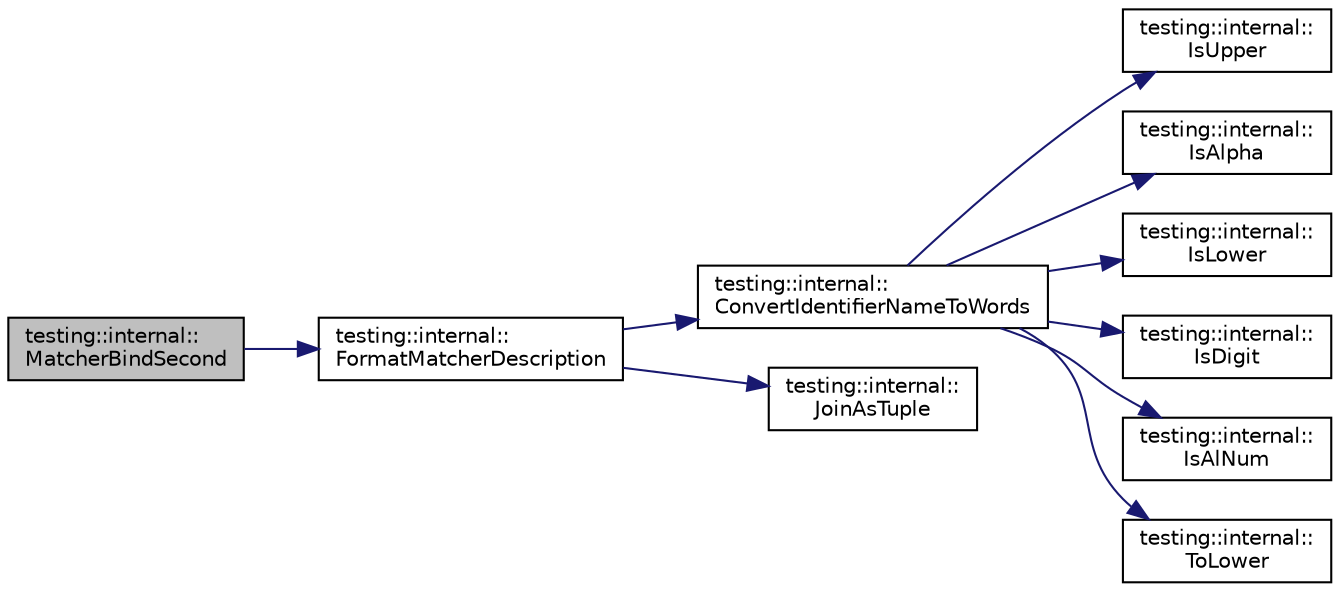 digraph "testing::internal::MatcherBindSecond"
{
  edge [fontname="Helvetica",fontsize="10",labelfontname="Helvetica",labelfontsize="10"];
  node [fontname="Helvetica",fontsize="10",shape=record];
  rankdir="LR";
  Node1903 [label="testing::internal::\lMatcherBindSecond",height=0.2,width=0.4,color="black", fillcolor="grey75", style="filled", fontcolor="black"];
  Node1903 -> Node1904 [color="midnightblue",fontsize="10",style="solid",fontname="Helvetica"];
  Node1904 [label="testing::internal::\lFormatMatcherDescription",height=0.2,width=0.4,color="black", fillcolor="white", style="filled",URL="$d0/da7/namespacetesting_1_1internal.html#a593b52fcbb46a765a31850661b1960f4"];
  Node1904 -> Node1905 [color="midnightblue",fontsize="10",style="solid",fontname="Helvetica"];
  Node1905 [label="testing::internal::\lConvertIdentifierNameToWords",height=0.2,width=0.4,color="black", fillcolor="white", style="filled",URL="$d0/da7/namespacetesting_1_1internal.html#a571db854f6de337007c53573c9cbf8a3"];
  Node1905 -> Node1906 [color="midnightblue",fontsize="10",style="solid",fontname="Helvetica"];
  Node1906 [label="testing::internal::\lIsUpper",height=0.2,width=0.4,color="black", fillcolor="white", style="filled",URL="$d0/da7/namespacetesting_1_1internal.html#a84f3baa379fec6bf5947cb5165aa8cc9"];
  Node1905 -> Node1907 [color="midnightblue",fontsize="10",style="solid",fontname="Helvetica"];
  Node1907 [label="testing::internal::\lIsAlpha",height=0.2,width=0.4,color="black", fillcolor="white", style="filled",URL="$d0/da7/namespacetesting_1_1internal.html#aeb957087fd6bbf9db98ab7cd41b0c129"];
  Node1905 -> Node1908 [color="midnightblue",fontsize="10",style="solid",fontname="Helvetica"];
  Node1908 [label="testing::internal::\lIsLower",height=0.2,width=0.4,color="black", fillcolor="white", style="filled",URL="$d0/da7/namespacetesting_1_1internal.html#ac26ce3883bc8919c27074975e958f3b7"];
  Node1905 -> Node1909 [color="midnightblue",fontsize="10",style="solid",fontname="Helvetica"];
  Node1909 [label="testing::internal::\lIsDigit",height=0.2,width=0.4,color="black", fillcolor="white", style="filled",URL="$d0/da7/namespacetesting_1_1internal.html#a4bd96b7fa6486802d33ddc217af55a39"];
  Node1905 -> Node1910 [color="midnightblue",fontsize="10",style="solid",fontname="Helvetica"];
  Node1910 [label="testing::internal::\lIsAlNum",height=0.2,width=0.4,color="black", fillcolor="white", style="filled",URL="$d0/da7/namespacetesting_1_1internal.html#a83802e7f23324cd512232203662e1a98"];
  Node1905 -> Node1911 [color="midnightblue",fontsize="10",style="solid",fontname="Helvetica"];
  Node1911 [label="testing::internal::\lToLower",height=0.2,width=0.4,color="black", fillcolor="white", style="filled",URL="$d0/da7/namespacetesting_1_1internal.html#ad9c627ef2a94245e3fd69e7ab3d49b42"];
  Node1904 -> Node1912 [color="midnightblue",fontsize="10",style="solid",fontname="Helvetica"];
  Node1912 [label="testing::internal::\lJoinAsTuple",height=0.2,width=0.4,color="black", fillcolor="white", style="filled",URL="$d0/da7/namespacetesting_1_1internal.html#a61d60981533cb0875bad9025e0d98b74"];
}
